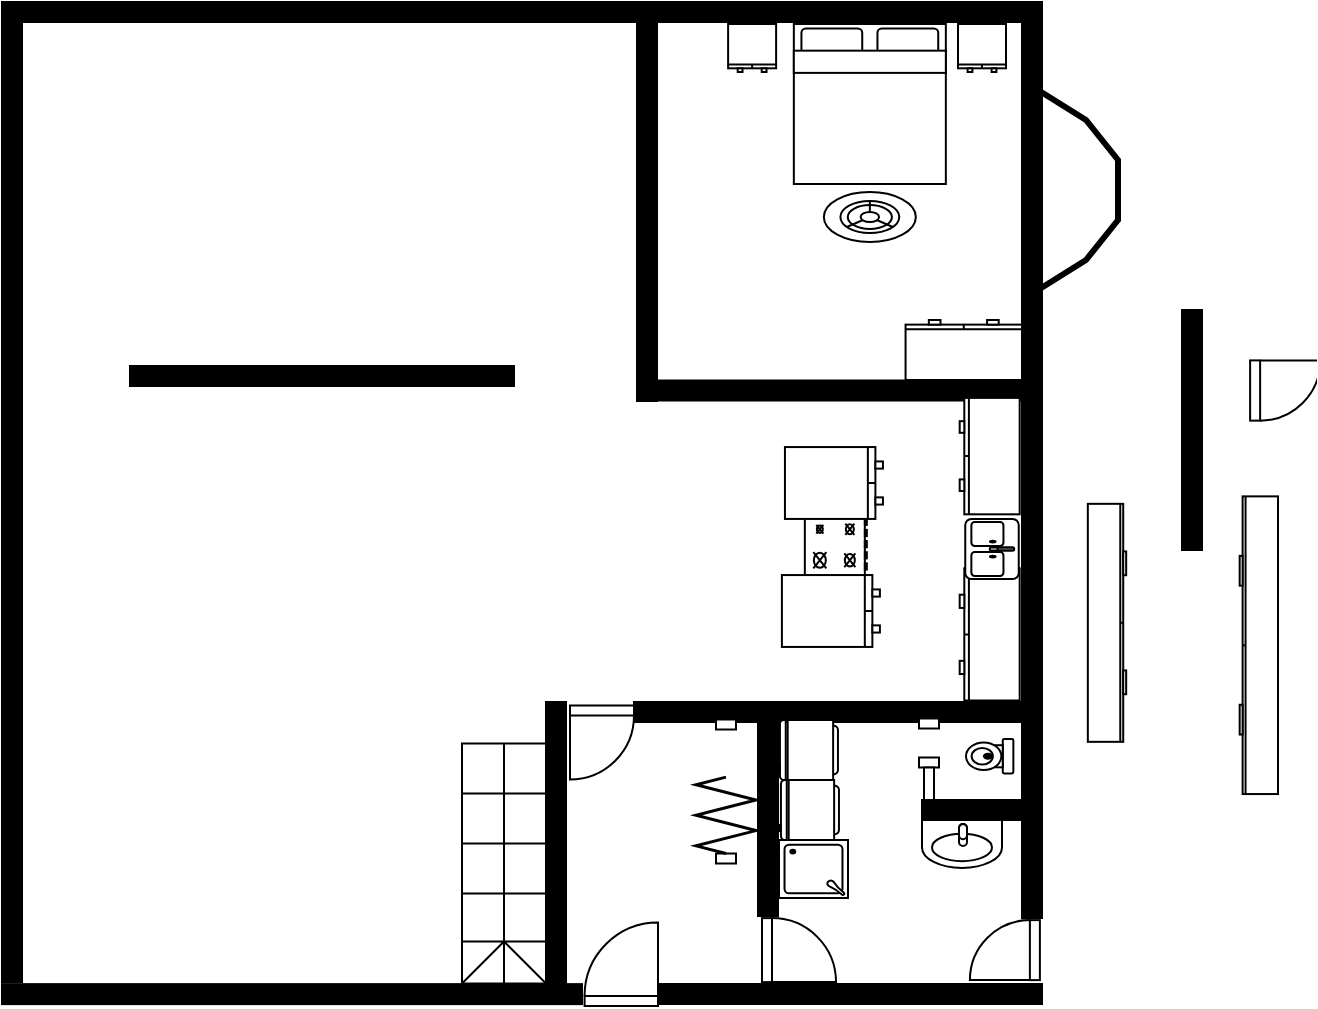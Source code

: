 <mxfile version="24.3.1" type="github">
  <diagram name="Page-1" id="xjWKJGh5MfLKTEoIrmZc">
    <mxGraphModel dx="919" dy="970" grid="0" gridSize="10" guides="1" tooltips="1" connect="1" arrows="1" fold="1" page="0" pageScale="1" pageWidth="850" pageHeight="1100" math="0" shadow="0">
      <root>
        <mxCell id="0" />
        <mxCell id="1" parent="0" />
        <mxCell id="h-Q27DOEpLDlaPpYUZ9X-6" value="" style="verticalLabelPosition=bottom;html=1;verticalAlign=top;align=center;shape=mxgraph.floorplan.wall;fillColor=strokeColor;" parent="1" vertex="1">
          <mxGeometry x="589" y="199" width="192" height="12" as="geometry" />
        </mxCell>
        <mxCell id="h-Q27DOEpLDlaPpYUZ9X-8" value="" style="verticalLabelPosition=bottom;html=1;verticalAlign=top;align=center;shape=mxgraph.floorplan.wall;fillColor=strokeColor;direction=south;" parent="1" vertex="1">
          <mxGeometry x="261" y="-281" width="10" height="480" as="geometry" />
        </mxCell>
        <mxCell id="h-Q27DOEpLDlaPpYUZ9X-11" value="" style="verticalLabelPosition=bottom;html=1;verticalAlign=top;align=center;shape=mxgraph.floorplan.wall;fillColor=strokeColor;" parent="1" vertex="1">
          <mxGeometry x="261" y="-291" width="520" height="10" as="geometry" />
        </mxCell>
        <mxCell id="h-Q27DOEpLDlaPpYUZ9X-12" value="" style="verticalLabelPosition=bottom;html=1;verticalAlign=top;align=center;shape=mxgraph.floorplan.wall;fillColor=strokeColor;direction=south;" parent="1" vertex="1">
          <mxGeometry x="771" y="-280" width="10" height="447" as="geometry" />
        </mxCell>
        <mxCell id="h-Q27DOEpLDlaPpYUZ9X-15" value="" style="verticalLabelPosition=bottom;html=1;verticalAlign=top;align=center;shape=mxgraph.floorplan.doorRight;aspect=fixed;rotation=90;" parent="1" vertex="1">
          <mxGeometry x="749" y="167.12" width="30" height="31.88" as="geometry" />
        </mxCell>
        <mxCell id="h-Q27DOEpLDlaPpYUZ9X-16" value="" style="verticalLabelPosition=bottom;html=1;verticalAlign=top;align=center;shape=mxgraph.floorplan.wall;fillColor=strokeColor;" parent="1" vertex="1">
          <mxGeometry x="639" y="59" width="132" height="10" as="geometry" />
        </mxCell>
        <mxCell id="h-Q27DOEpLDlaPpYUZ9X-17" value="" style="verticalLabelPosition=bottom;html=1;verticalAlign=top;align=center;shape=mxgraph.floorplan.wall;fillColor=strokeColor;direction=south;" parent="1" vertex="1">
          <mxGeometry x="639" y="69" width="10" height="97" as="geometry" />
        </mxCell>
        <mxCell id="h-Q27DOEpLDlaPpYUZ9X-19" value="" style="verticalLabelPosition=bottom;html=1;verticalAlign=top;align=center;shape=mxgraph.floorplan.shower2;rotation=90;" parent="1" vertex="1">
          <mxGeometry x="652.25" y="125.25" width="29" height="34.5" as="geometry" />
        </mxCell>
        <mxCell id="h-Q27DOEpLDlaPpYUZ9X-20" value="" style="verticalLabelPosition=bottom;html=1;verticalAlign=top;align=center;shape=mxgraph.floorplan.refrigerator;rotation=90;" parent="1" vertex="1">
          <mxGeometry x="649.5" y="98" width="30" height="30" as="geometry" />
        </mxCell>
        <mxCell id="h-Q27DOEpLDlaPpYUZ9X-21" value="" style="verticalLabelPosition=bottom;html=1;verticalAlign=top;align=center;shape=mxgraph.floorplan.refrigerator;rotation=90;" parent="1" vertex="1">
          <mxGeometry x="649" y="68" width="30" height="30" as="geometry" />
        </mxCell>
        <mxCell id="h-Q27DOEpLDlaPpYUZ9X-23" value="" style="verticalLabelPosition=bottom;html=1;verticalAlign=top;align=center;shape=mxgraph.floorplan.sink_1;rotation=0;" parent="1" vertex="1">
          <mxGeometry x="721" y="118" width="40" height="24" as="geometry" />
        </mxCell>
        <mxCell id="h-Q27DOEpLDlaPpYUZ9X-28" value="" style="verticalLabelPosition=bottom;html=1;verticalAlign=top;align=center;shape=mxgraph.floorplan.doorLeft;aspect=fixed;rotation=0;" parent="1" vertex="1">
          <mxGeometry x="545" y="60.75" width="32" height="34" as="geometry" />
        </mxCell>
        <mxCell id="h-Q27DOEpLDlaPpYUZ9X-29" value="" style="verticalLabelPosition=bottom;html=1;verticalAlign=top;align=center;shape=mxgraph.floorplan.doorRight;aspect=fixed;rotation=-90;" parent="1" vertex="1">
          <mxGeometry x="886" y="-112.74" width="30.12" height="32" as="geometry" />
        </mxCell>
        <mxCell id="h-Q27DOEpLDlaPpYUZ9X-30" value="" style="verticalLabelPosition=bottom;html=1;verticalAlign=top;align=center;shape=mxgraph.floorplan.doorLeft;aspect=fixed;rotation=-90;" parent="1" vertex="1">
          <mxGeometry x="642" y="166.06" width="32" height="34" as="geometry" />
        </mxCell>
        <mxCell id="h-Q27DOEpLDlaPpYUZ9X-31" value="" style="verticalLabelPosition=bottom;html=1;verticalAlign=top;align=center;shape=mxgraph.floorplan.toilet;rotation=0;direction=south;" parent="1" vertex="1">
          <mxGeometry x="743" y="77.5" width="23.68" height="17.25" as="geometry" />
        </mxCell>
        <mxCell id="h-Q27DOEpLDlaPpYUZ9X-32" value="" style="verticalLabelPosition=bottom;html=1;verticalAlign=top;align=center;shape=mxgraph.floorplan.doorPocket;dx=0.5;rotation=-90;" parent="1" vertex="1">
          <mxGeometry x="700" y="88.75" width="49" height="6" as="geometry" />
        </mxCell>
        <mxCell id="h-Q27DOEpLDlaPpYUZ9X-36" value="" style="verticalLabelPosition=bottom;html=1;verticalAlign=top;align=center;shape=mxgraph.floorplan.wall;fillColor=strokeColor;" parent="1" vertex="1">
          <mxGeometry x="721" y="108" width="50" height="10" as="geometry" />
        </mxCell>
        <mxCell id="h-Q27DOEpLDlaPpYUZ9X-39" value="" style="verticalLabelPosition=bottom;html=1;verticalAlign=top;align=center;shape=mxgraph.floorplan.stairsRest;rotation=90;" parent="1" vertex="1">
          <mxGeometry x="452" y="118.75" width="120" height="42" as="geometry" />
        </mxCell>
        <mxCell id="h-Q27DOEpLDlaPpYUZ9X-41" value="" style="verticalLabelPosition=bottom;html=1;verticalAlign=top;align=center;shape=mxgraph.floorplan.wall;fillColor=strokeColor;" parent="1" vertex="1">
          <mxGeometry x="261" y="200.06" width="290" height="10" as="geometry" />
        </mxCell>
        <mxCell id="h-Q27DOEpLDlaPpYUZ9X-42" value="" style="verticalLabelPosition=bottom;html=1;verticalAlign=top;align=center;shape=mxgraph.floorplan.doorLeft;aspect=fixed;rotation=-180;" parent="1" vertex="1">
          <mxGeometry x="552.29" y="172" width="36.71" height="39" as="geometry" />
        </mxCell>
        <mxCell id="h-Q27DOEpLDlaPpYUZ9X-45" value="" style="verticalLabelPosition=bottom;html=1;verticalAlign=top;align=center;shape=mxgraph.floorplan.wall;fillColor=strokeColor;" parent="1" vertex="1">
          <mxGeometry x="577" y="59" width="62" height="10" as="geometry" />
        </mxCell>
        <mxCell id="h-Q27DOEpLDlaPpYUZ9X-46" value="" style="verticalLabelPosition=bottom;html=1;verticalAlign=top;align=center;shape=mxgraph.floorplan.wall;fillColor=strokeColor;direction=south;" parent="1" vertex="1">
          <mxGeometry x="533" y="59" width="10" height="141.06" as="geometry" />
        </mxCell>
        <mxCell id="h-Q27DOEpLDlaPpYUZ9X-49" value="" style="verticalLabelPosition=bottom;html=1;verticalAlign=top;align=center;shape=mxgraph.floorplan.doorAccordion;dx=0.6;rotation=-90;" parent="1" vertex="1">
          <mxGeometry x="587" y="88.75" width="72" height="30" as="geometry" />
        </mxCell>
        <mxCell id="h-Q27DOEpLDlaPpYUZ9X-51" value="" style="verticalLabelPosition=bottom;html=1;verticalAlign=top;align=center;shape=mxgraph.floorplan.range_1;rotation=-90;" parent="1" vertex="1">
          <mxGeometry x="662.42" y="-35.12" width="31" height="31" as="geometry" />
        </mxCell>
        <mxCell id="h-Q27DOEpLDlaPpYUZ9X-52" value="" style="verticalLabelPosition=bottom;html=1;verticalAlign=top;align=center;shape=mxgraph.floorplan.wall;fillColor=strokeColor;direction=south;rotation=90;" parent="1" vertex="1">
          <mxGeometry x="675.63" y="-189.37" width="10" height="185.25" as="geometry" />
        </mxCell>
        <mxCell id="h-Q27DOEpLDlaPpYUZ9X-53" value="" style="verticalLabelPosition=bottom;html=1;verticalAlign=top;align=center;shape=mxgraph.floorplan.wall;fillColor=strokeColor;direction=south;" parent="1" vertex="1">
          <mxGeometry x="851" y="-137" width="10" height="120" as="geometry" />
        </mxCell>
        <mxCell id="h-Q27DOEpLDlaPpYUZ9X-54" value="" style="verticalLabelPosition=bottom;html=1;verticalAlign=top;align=center;shape=mxgraph.floorplan.dresser;rotation=90;" parent="1" vertex="1">
          <mxGeometry x="815" y="21.02" width="148.84" height="19.17" as="geometry" />
        </mxCell>
        <mxCell id="h-Q27DOEpLDlaPpYUZ9X-55" value="" style="verticalLabelPosition=bottom;html=1;verticalAlign=top;align=center;shape=mxgraph.floorplan.dresser;rotation=90;" parent="1" vertex="1">
          <mxGeometry x="721.78" y="10.19" width="66.12" height="30" as="geometry" />
        </mxCell>
        <mxCell id="h-Q27DOEpLDlaPpYUZ9X-56" value="" style="verticalLabelPosition=bottom;html=1;verticalAlign=top;align=center;shape=mxgraph.floorplan.dresser;rotation=-90;" parent="1" vertex="1">
          <mxGeometry x="657.48" y="-11" width="35.94" height="49" as="geometry" />
        </mxCell>
        <mxCell id="h-Q27DOEpLDlaPpYUZ9X-57" value="" style="verticalLabelPosition=bottom;html=1;verticalAlign=top;align=center;shape=mxgraph.floorplan.sink_double2;rotation=90;" parent="1" vertex="1">
          <mxGeometry x="741" y="-30.87" width="30" height="26.75" as="geometry" />
        </mxCell>
        <mxCell id="h-Q27DOEpLDlaPpYUZ9X-58" value="" style="verticalLabelPosition=bottom;html=1;verticalAlign=top;align=center;shape=mxgraph.floorplan.dresser;rotation=-90;" parent="1" vertex="1">
          <mxGeometry x="754" y="9.83" width="119" height="19.17" as="geometry" />
        </mxCell>
        <mxCell id="h-Q27DOEpLDlaPpYUZ9X-59" value="" style="verticalLabelPosition=bottom;html=1;verticalAlign=top;align=center;shape=mxgraph.floorplan.wall;fillColor=strokeColor;" parent="1" vertex="1">
          <mxGeometry x="325" y="-109" width="192" height="10" as="geometry" />
        </mxCell>
        <mxCell id="h-Q27DOEpLDlaPpYUZ9X-60" value="" style="verticalLabelPosition=bottom;html=1;verticalAlign=top;align=center;shape=mxgraph.floorplan.wall;fillColor=strokeColor;rotation=90;" parent="1" vertex="1">
          <mxGeometry x="488.75" y="-191.25" width="189.5" height="10" as="geometry" />
        </mxCell>
        <mxCell id="h-Q27DOEpLDlaPpYUZ9X-63" value="" style="verticalLabelPosition=bottom;html=1;verticalAlign=top;align=center;shape=mxgraph.floorplan.bed_double;" parent="1" vertex="1">
          <mxGeometry x="656.92" y="-280" width="76" height="80" as="geometry" />
        </mxCell>
        <mxCell id="h-Q27DOEpLDlaPpYUZ9X-64" value="" style="verticalLabelPosition=bottom;html=1;verticalAlign=top;align=center;shape=mxgraph.floorplan.dresser;" parent="1" vertex="1">
          <mxGeometry x="739" y="-280" width="24" height="24" as="geometry" />
        </mxCell>
        <mxCell id="h-Q27DOEpLDlaPpYUZ9X-65" value="" style="verticalLabelPosition=bottom;html=1;verticalAlign=top;align=center;shape=mxgraph.floorplan.dresser;" parent="1" vertex="1">
          <mxGeometry x="624.06" y="-280" width="24" height="24" as="geometry" />
        </mxCell>
        <mxCell id="h-Q27DOEpLDlaPpYUZ9X-66" value="" style="verticalLabelPosition=bottom;html=1;verticalAlign=top;align=center;shape=mxgraph.floorplan.floor_lamp;" parent="1" vertex="1">
          <mxGeometry x="671.92" y="-196" width="46" height="25" as="geometry" />
        </mxCell>
        <mxCell id="h-Q27DOEpLDlaPpYUZ9X-67" value="" style="verticalLabelPosition=bottom;html=1;verticalAlign=top;align=center;shape=mxgraph.floorplan.windowBay;strokeWidth=3;aspect=fixed;rotation=-90;" parent="1" vertex="1">
          <mxGeometry x="749" y="-217" width="100" height="40" as="geometry" />
        </mxCell>
        <mxCell id="117G0C2ZJ8UMQAqi53bu-1" value="" style="verticalLabelPosition=bottom;html=1;verticalAlign=top;align=center;shape=mxgraph.floorplan.dresser;rotation=90;" vertex="1" parent="1">
          <mxGeometry x="725.73" y="-78.95" width="58.22" height="30" as="geometry" />
        </mxCell>
        <mxCell id="117G0C2ZJ8UMQAqi53bu-2" value="" style="verticalLabelPosition=bottom;html=1;verticalAlign=top;align=center;shape=mxgraph.floorplan.dresser;rotation=-90;" vertex="1" parent="1">
          <mxGeometry x="659" y="-75" width="35.94" height="49" as="geometry" />
        </mxCell>
        <mxCell id="117G0C2ZJ8UMQAqi53bu-4" value="" style="verticalLabelPosition=bottom;html=1;verticalAlign=top;align=center;shape=mxgraph.floorplan.dresser;rotation=-180;" vertex="1" parent="1">
          <mxGeometry x="712.78" y="-132" width="58.22" height="30" as="geometry" />
        </mxCell>
      </root>
    </mxGraphModel>
  </diagram>
</mxfile>
